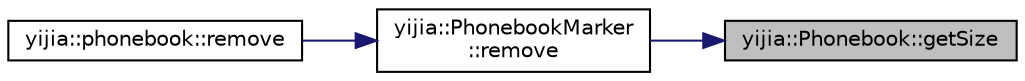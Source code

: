 digraph "yijia::Phonebook::getSize"
{
 // LATEX_PDF_SIZE
  edge [fontname="Helvetica",fontsize="10",labelfontname="Helvetica",labelfontsize="10"];
  node [fontname="Helvetica",fontsize="10",shape=record];
  rankdir="RL";
  Node1 [label="yijia::Phonebook::getSize",height=0.2,width=0.4,color="black", fillcolor="grey75", style="filled", fontcolor="black",tooltip=" "];
  Node1 -> Node2 [dir="back",color="midnightblue",fontsize="10",style="solid",fontname="Helvetica"];
  Node2 [label="yijia::PhonebookMarker\l::remove",height=0.2,width=0.4,color="black", fillcolor="white", style="filled",URL="$classyijia_1_1_phonebook_marker.html#a0d4331d80459da94d88e780c8507a106",tooltip=" "];
  Node2 -> Node3 [dir="back",color="midnightblue",fontsize="10",style="solid",fontname="Helvetica"];
  Node3 [label="yijia::phonebook::remove",height=0.2,width=0.4,color="black", fillcolor="white", style="filled",URL="$namespaceyijia_1_1phonebook.html#a4d6d7785e1da45eec61ee436474e8d3a",tooltip=" "];
}
